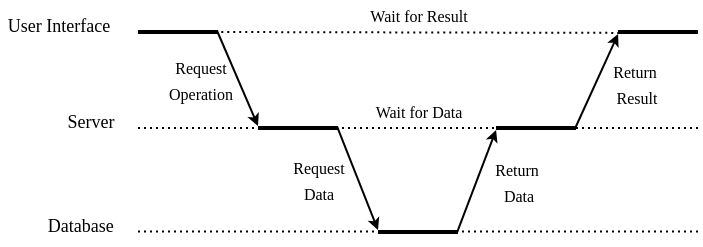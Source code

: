 <mxfile version="13.6.5" type="github">
  <diagram id="uuW6rX7aH9Ojl2rIszeO" name="Page-1">
    <mxGraphModel dx="611" dy="322" grid="1" gridSize="10" guides="1" tooltips="1" connect="1" arrows="1" fold="1" page="1" pageScale="1" pageWidth="850" pageHeight="1100" background="none" math="0" shadow="0" extFonts="Old Standard TT^https://fonts.googleapis.com/css?family=Old+Standard+TT">
      <root>
        <mxCell id="0" />
        <mxCell id="1" parent="0" />
        <mxCell id="AuxZQYyjT9rtBiiQ9wMm-1" value="" style="line;strokeWidth=2;fillColor=none;align=left;verticalAlign=middle;spacingTop=-1;spacingLeft=3;spacingRight=3;rotatable=0;labelPosition=right;points=[];portConstraint=eastwest;" vertex="1" parent="1">
          <mxGeometry x="240" y="156" width="40" height="8" as="geometry" />
        </mxCell>
        <mxCell id="AuxZQYyjT9rtBiiQ9wMm-2" value="" style="line;strokeWidth=2;fillColor=none;align=left;verticalAlign=middle;spacingTop=-1;spacingLeft=3;spacingRight=3;rotatable=0;labelPosition=right;points=[];portConstraint=eastwest;" vertex="1" parent="1">
          <mxGeometry x="480" y="156" width="40" height="8" as="geometry" />
        </mxCell>
        <mxCell id="AuxZQYyjT9rtBiiQ9wMm-3" value="" style="line;strokeWidth=2;fillColor=none;align=left;verticalAlign=middle;spacingTop=-1;spacingLeft=3;spacingRight=3;rotatable=0;labelPosition=right;points=[];portConstraint=eastwest;" vertex="1" parent="1">
          <mxGeometry x="300" y="204" width="40" height="8" as="geometry" />
        </mxCell>
        <mxCell id="AuxZQYyjT9rtBiiQ9wMm-4" value="" style="line;strokeWidth=2;fillColor=none;align=left;verticalAlign=middle;spacingTop=-1;spacingLeft=3;spacingRight=3;rotatable=0;labelPosition=right;points=[];portConstraint=eastwest;" vertex="1" parent="1">
          <mxGeometry x="419" y="204" width="40" height="8" as="geometry" />
        </mxCell>
        <mxCell id="AuxZQYyjT9rtBiiQ9wMm-5" value="" style="line;strokeWidth=2;fillColor=none;align=left;verticalAlign=middle;spacingTop=-1;spacingLeft=3;spacingRight=3;rotatable=0;labelPosition=right;points=[];portConstraint=eastwest;" vertex="1" parent="1">
          <mxGeometry x="360" y="256" width="40" height="8" as="geometry" />
        </mxCell>
        <mxCell id="AuxZQYyjT9rtBiiQ9wMm-6" value="&lt;font style=&quot;font-size: 8px&quot; face=&quot;Old Standard TT&quot;&gt;Request&lt;br&gt;Operation&lt;/font&gt;" style="html=1;verticalAlign=bottom;endArrow=classic;entryX=0;entryY=0.377;entryDx=0;entryDy=0;entryPerimeter=0;exitX=0.988;exitY=0.421;exitDx=0;exitDy=0;exitPerimeter=0;endSize=3;startSize=1;endFill=1;labelBackgroundColor=none;" edge="1" parent="1" target="AuxZQYyjT9rtBiiQ9wMm-3">
          <mxGeometry x="0.263" y="-24" width="80" relative="1" as="geometry">
            <mxPoint x="279.52" y="159.368" as="sourcePoint" />
            <mxPoint x="300" y="208.928" as="targetPoint" />
            <mxPoint as="offset" />
          </mxGeometry>
        </mxCell>
        <mxCell id="AuxZQYyjT9rtBiiQ9wMm-7" value="&lt;font style=&quot;font-size: 8px&quot; face=&quot;Old Standard TT&quot;&gt;Request&lt;br&gt;Data&lt;br&gt;&lt;/font&gt;" style="html=1;verticalAlign=bottom;endArrow=classic;entryX=0;entryY=0.377;entryDx=0;entryDy=0;entryPerimeter=0;exitX=0.989;exitY=0.479;exitDx=0;exitDy=0;exitPerimeter=0;endSize=3;startSize=1;endFill=1;labelBackgroundColor=none;" edge="1" parent="1" target="AuxZQYyjT9rtBiiQ9wMm-5">
          <mxGeometry x="0.263" y="-24" width="80" relative="1" as="geometry">
            <mxPoint x="339.56" y="207.332" as="sourcePoint" />
            <mxPoint x="360" y="255.996" as="targetPoint" />
            <mxPoint as="offset" />
          </mxGeometry>
        </mxCell>
        <mxCell id="AuxZQYyjT9rtBiiQ9wMm-10" value="&lt;font style=&quot;font-size: 8px&quot; face=&quot;Old Standard TT&quot;&gt;Return&amp;nbsp;&lt;br&gt;Data&lt;br&gt;&lt;/font&gt;" style="html=1;verticalAlign=bottom;endArrow=classic;endSize=3;startSize=1;endFill=1;labelBackgroundColor=none;exitX=0.985;exitY=0.575;exitDx=0;exitDy=0;exitPerimeter=0;entryX=0.001;entryY=0.622;entryDx=0;entryDy=0;entryPerimeter=0;" edge="1" parent="1" source="AuxZQYyjT9rtBiiQ9wMm-5" target="AuxZQYyjT9rtBiiQ9wMm-4">
          <mxGeometry x="-0.247" y="-25" width="80" relative="1" as="geometry">
            <mxPoint x="400" y="261" as="sourcePoint" />
            <mxPoint x="419" y="208" as="targetPoint" />
            <mxPoint as="offset" />
          </mxGeometry>
        </mxCell>
        <mxCell id="AuxZQYyjT9rtBiiQ9wMm-11" value="&lt;font style=&quot;font-size: 8px&quot; face=&quot;Old Standard TT&quot;&gt;Return&amp;nbsp;&lt;br&gt;Result&lt;br&gt;&lt;/font&gt;" style="html=1;verticalAlign=bottom;endArrow=classic;endSize=3;startSize=1;endFill=1;labelBackgroundColor=none;exitX=0.988;exitY=0.532;exitDx=0;exitDy=0;exitPerimeter=0;entryX=0.001;entryY=0.629;entryDx=0;entryDy=0;entryPerimeter=0;" edge="1" parent="1" source="AuxZQYyjT9rtBiiQ9wMm-4" target="AuxZQYyjT9rtBiiQ9wMm-2">
          <mxGeometry x="-0.247" y="-25" width="80" relative="1" as="geometry">
            <mxPoint x="460.36" y="212.0" as="sourcePoint" />
            <mxPoint x="480.0" y="160.376" as="targetPoint" />
            <mxPoint as="offset" />
          </mxGeometry>
        </mxCell>
        <mxCell id="AuxZQYyjT9rtBiiQ9wMm-12" value="&lt;font face=&quot;Old Standard TT&quot; style=&quot;font-size: 8px&quot;&gt;Wait for Data&lt;/font&gt;" style="html=1;verticalAlign=bottom;endArrow=none;dashed=1;endSize=8;dashPattern=1 2;labelBackgroundColor=none;strokeWidth=1;endFill=0;" edge="1" parent="1">
          <mxGeometry relative="1" as="geometry">
            <mxPoint x="520" y="208" as="sourcePoint" />
            <mxPoint x="240" y="208" as="targetPoint" />
          </mxGeometry>
        </mxCell>
        <mxCell id="AuxZQYyjT9rtBiiQ9wMm-13" value="&lt;font face=&quot;Old Standard TT&quot; style=&quot;font-size: 8px&quot;&gt;Wait for Result&lt;/font&gt;" style="html=1;verticalAlign=bottom;endArrow=none;dashed=1;endSize=8;dashPattern=1 2;labelBackgroundColor=none;strokeWidth=1;endFill=0;exitX=0.016;exitY=0.556;exitDx=0;exitDy=0;exitPerimeter=0;" edge="1" parent="1" source="AuxZQYyjT9rtBiiQ9wMm-2">
          <mxGeometry relative="1" as="geometry">
            <mxPoint x="420.36" y="159.9" as="sourcePoint" />
            <mxPoint x="280" y="160" as="targetPoint" />
          </mxGeometry>
        </mxCell>
        <mxCell id="AuxZQYyjT9rtBiiQ9wMm-14" value="&lt;font face=&quot;Old Standard TT&quot; style=&quot;font-size: 9px&quot;&gt;User Interface&lt;/font&gt;" style="text;html=1;strokeColor=none;fillColor=none;align=center;verticalAlign=middle;whiteSpace=wrap;rounded=0;" vertex="1" parent="1">
          <mxGeometry x="171" y="148" width="59" height="16" as="geometry" />
        </mxCell>
        <mxCell id="AuxZQYyjT9rtBiiQ9wMm-16" value="&lt;font face=&quot;Old Standard TT&quot;&gt;&lt;font style=&quot;font-size: 9px&quot;&gt;Server&lt;/font&gt;&lt;br&gt;&lt;/font&gt;" style="text;html=1;strokeColor=none;fillColor=none;align=center;verticalAlign=middle;whiteSpace=wrap;rounded=0;" vertex="1" parent="1">
          <mxGeometry x="203" y="196" width="27" height="16" as="geometry" />
        </mxCell>
        <mxCell id="AuxZQYyjT9rtBiiQ9wMm-17" value="" style="html=1;verticalAlign=bottom;endArrow=none;dashed=1;endSize=8;dashPattern=1 2;labelBackgroundColor=none;strokeWidth=1;endFill=0;entryX=1;entryY=0.75;entryDx=0;entryDy=0;" edge="1" parent="1">
          <mxGeometry relative="1" as="geometry">
            <mxPoint x="520" y="259.8" as="sourcePoint" />
            <mxPoint x="240" y="259.8" as="targetPoint" />
          </mxGeometry>
        </mxCell>
        <mxCell id="AuxZQYyjT9rtBiiQ9wMm-18" value="&lt;font face=&quot;Old Standard TT&quot; style=&quot;font-size: 9px&quot;&gt;Database&amp;nbsp;&lt;/font&gt;" style="text;html=1;strokeColor=none;fillColor=none;align=center;verticalAlign=middle;whiteSpace=wrap;rounded=0;" vertex="1" parent="1">
          <mxGeometry x="195" y="248" width="35" height="16" as="geometry" />
        </mxCell>
      </root>
    </mxGraphModel>
  </diagram>
</mxfile>
